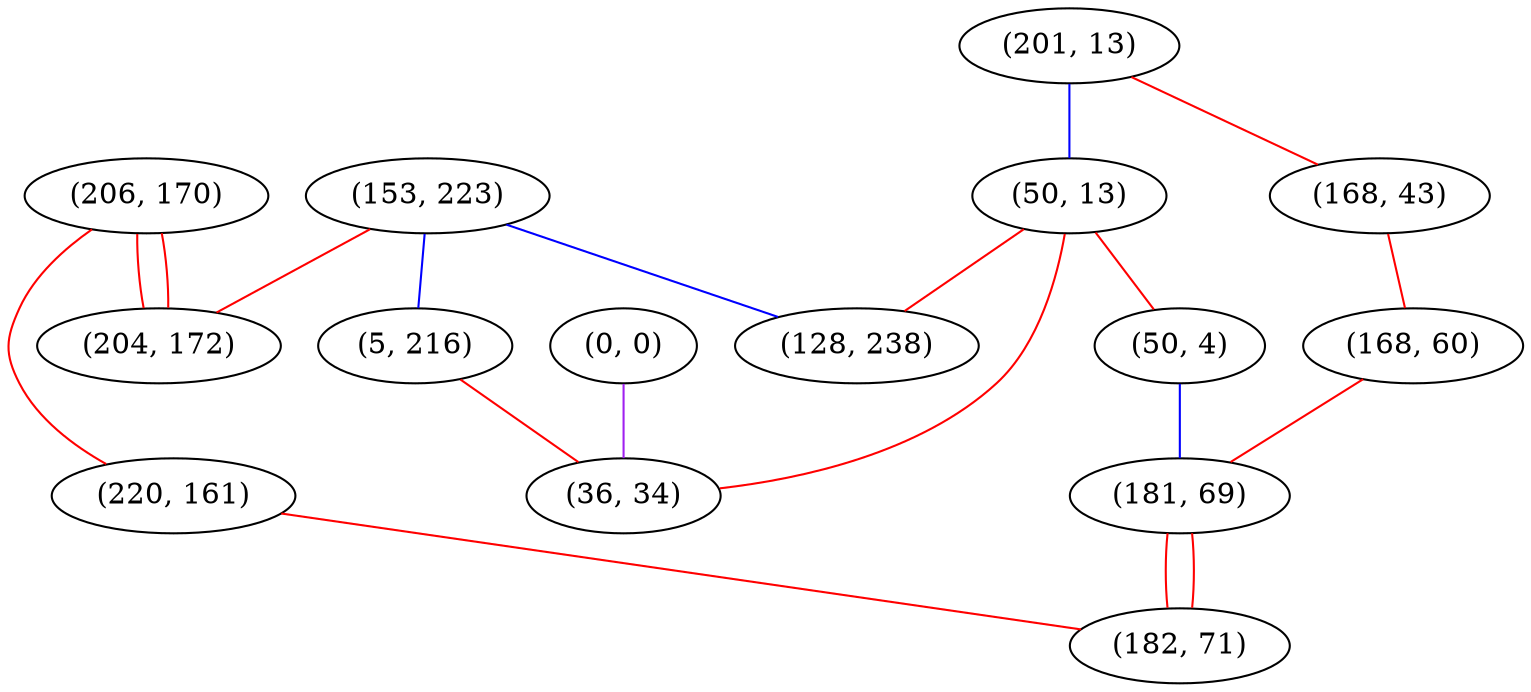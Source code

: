 graph "" {
"(201, 13)";
"(50, 13)";
"(206, 170)";
"(153, 223)";
"(0, 0)";
"(128, 238)";
"(168, 43)";
"(204, 172)";
"(50, 4)";
"(5, 216)";
"(168, 60)";
"(220, 161)";
"(181, 69)";
"(182, 71)";
"(36, 34)";
"(201, 13)" -- "(168, 43)"  [color=red, key=0, weight=1];
"(201, 13)" -- "(50, 13)"  [color=blue, key=0, weight=3];
"(50, 13)" -- "(36, 34)"  [color=red, key=0, weight=1];
"(50, 13)" -- "(50, 4)"  [color=red, key=0, weight=1];
"(50, 13)" -- "(128, 238)"  [color=red, key=0, weight=1];
"(206, 170)" -- "(204, 172)"  [color=red, key=0, weight=1];
"(206, 170)" -- "(204, 172)"  [color=red, key=1, weight=1];
"(206, 170)" -- "(220, 161)"  [color=red, key=0, weight=1];
"(153, 223)" -- "(128, 238)"  [color=blue, key=0, weight=3];
"(153, 223)" -- "(204, 172)"  [color=red, key=0, weight=1];
"(153, 223)" -- "(5, 216)"  [color=blue, key=0, weight=3];
"(0, 0)" -- "(36, 34)"  [color=purple, key=0, weight=4];
"(168, 43)" -- "(168, 60)"  [color=red, key=0, weight=1];
"(50, 4)" -- "(181, 69)"  [color=blue, key=0, weight=3];
"(5, 216)" -- "(36, 34)"  [color=red, key=0, weight=1];
"(168, 60)" -- "(181, 69)"  [color=red, key=0, weight=1];
"(220, 161)" -- "(182, 71)"  [color=red, key=0, weight=1];
"(181, 69)" -- "(182, 71)"  [color=red, key=0, weight=1];
"(181, 69)" -- "(182, 71)"  [color=red, key=1, weight=1];
}
